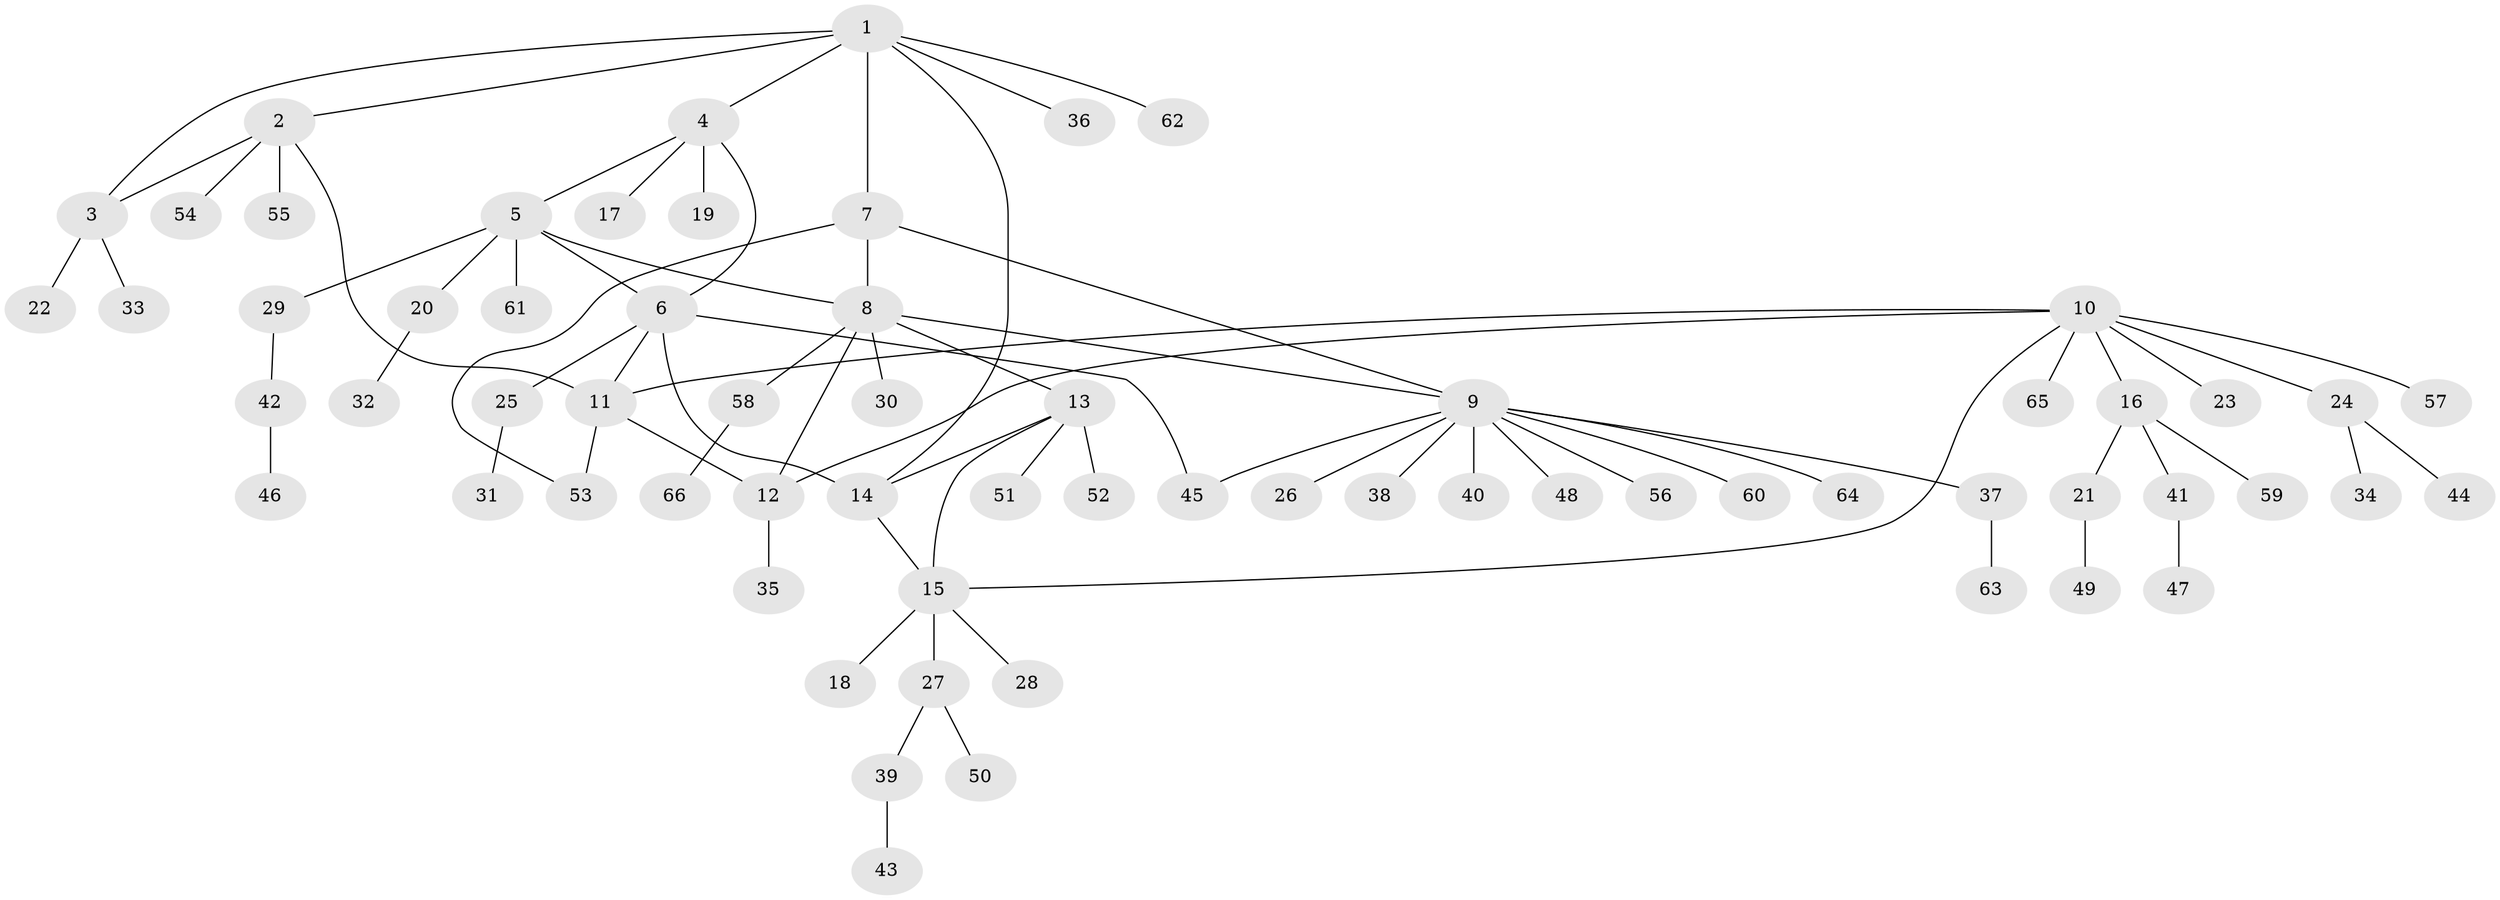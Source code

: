 // coarse degree distribution, {5: 0.0425531914893617, 6: 0.02127659574468085, 8: 0.02127659574468085, 7: 0.06382978723404255, 4: 0.0425531914893617, 10: 0.0425531914893617, 3: 0.02127659574468085, 1: 0.6808510638297872, 2: 0.06382978723404255}
// Generated by graph-tools (version 1.1) at 2025/52/02/27/25 19:52:14]
// undirected, 66 vertices, 78 edges
graph export_dot {
graph [start="1"]
  node [color=gray90,style=filled];
  1;
  2;
  3;
  4;
  5;
  6;
  7;
  8;
  9;
  10;
  11;
  12;
  13;
  14;
  15;
  16;
  17;
  18;
  19;
  20;
  21;
  22;
  23;
  24;
  25;
  26;
  27;
  28;
  29;
  30;
  31;
  32;
  33;
  34;
  35;
  36;
  37;
  38;
  39;
  40;
  41;
  42;
  43;
  44;
  45;
  46;
  47;
  48;
  49;
  50;
  51;
  52;
  53;
  54;
  55;
  56;
  57;
  58;
  59;
  60;
  61;
  62;
  63;
  64;
  65;
  66;
  1 -- 2;
  1 -- 3;
  1 -- 4;
  1 -- 7;
  1 -- 14;
  1 -- 36;
  1 -- 62;
  2 -- 3;
  2 -- 11;
  2 -- 54;
  2 -- 55;
  3 -- 22;
  3 -- 33;
  4 -- 5;
  4 -- 6;
  4 -- 17;
  4 -- 19;
  5 -- 6;
  5 -- 8;
  5 -- 20;
  5 -- 29;
  5 -- 61;
  6 -- 11;
  6 -- 14;
  6 -- 25;
  6 -- 45;
  7 -- 8;
  7 -- 9;
  7 -- 53;
  8 -- 9;
  8 -- 12;
  8 -- 13;
  8 -- 30;
  8 -- 58;
  9 -- 26;
  9 -- 37;
  9 -- 38;
  9 -- 40;
  9 -- 45;
  9 -- 48;
  9 -- 56;
  9 -- 60;
  9 -- 64;
  10 -- 11;
  10 -- 12;
  10 -- 15;
  10 -- 16;
  10 -- 23;
  10 -- 24;
  10 -- 57;
  10 -- 65;
  11 -- 12;
  11 -- 53;
  12 -- 35;
  13 -- 14;
  13 -- 15;
  13 -- 51;
  13 -- 52;
  14 -- 15;
  15 -- 18;
  15 -- 27;
  15 -- 28;
  16 -- 21;
  16 -- 41;
  16 -- 59;
  20 -- 32;
  21 -- 49;
  24 -- 34;
  24 -- 44;
  25 -- 31;
  27 -- 39;
  27 -- 50;
  29 -- 42;
  37 -- 63;
  39 -- 43;
  41 -- 47;
  42 -- 46;
  58 -- 66;
}
